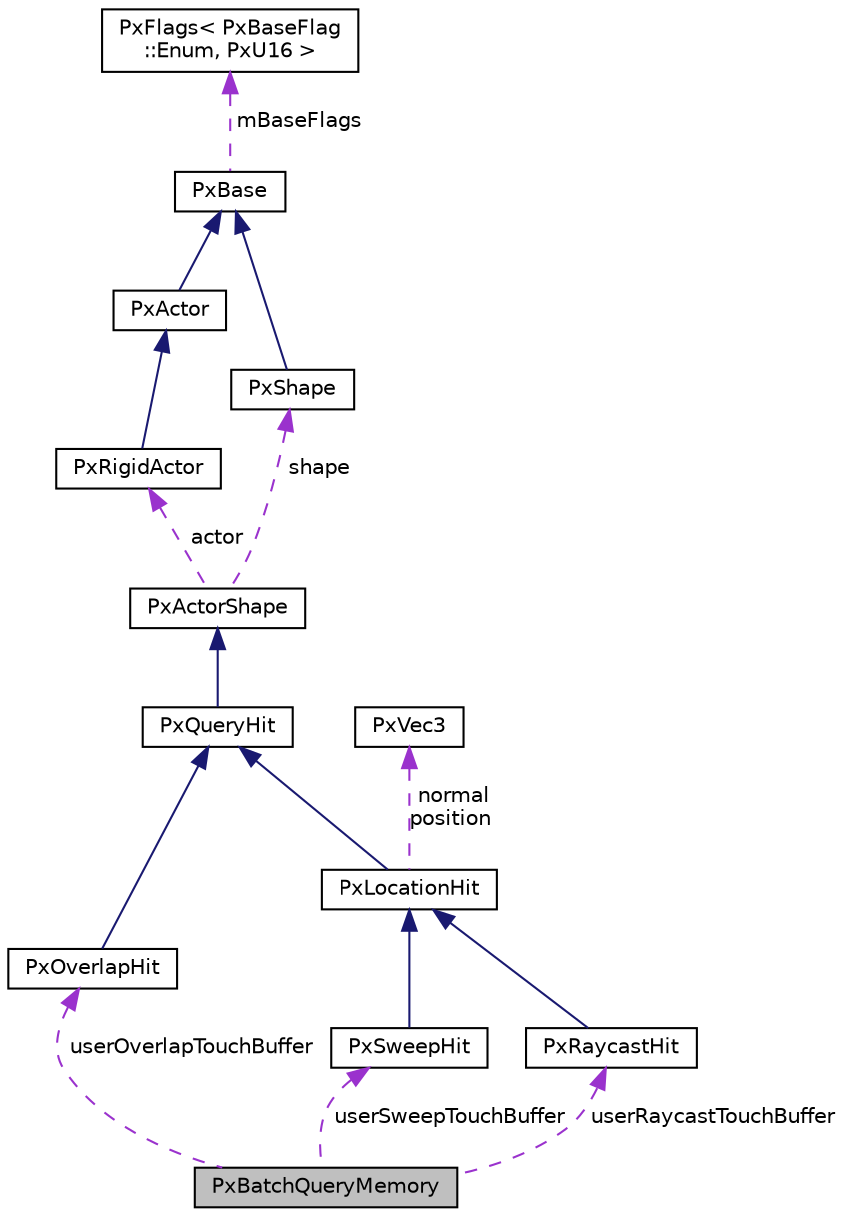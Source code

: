 digraph "PxBatchQueryMemory"
{
  edge [fontname="Helvetica",fontsize="10",labelfontname="Helvetica",labelfontsize="10"];
  node [fontname="Helvetica",fontsize="10",shape=record];
  Node1 [label="PxBatchQueryMemory",height=0.2,width=0.4,color="black", fillcolor="grey75", style="filled", fontcolor="black"];
  Node2 -> Node1 [dir="back",color="darkorchid3",fontsize="10",style="dashed",label=" userRaycastTouchBuffer" ,fontname="Helvetica"];
  Node2 [label="PxRaycastHit",height=0.2,width=0.4,color="black", fillcolor="white", style="filled",URL="$structPxRaycastHit.html",tooltip="Stores results of raycast queries. "];
  Node3 -> Node2 [dir="back",color="midnightblue",fontsize="10",style="solid",fontname="Helvetica"];
  Node3 [label="PxLocationHit",height=0.2,width=0.4,color="black", fillcolor="white", style="filled",URL="$structPxLocationHit.html",tooltip="Scene query hit information for raycasts and sweeps returning hit position and normal information..."];
  Node4 -> Node3 [dir="back",color="midnightblue",fontsize="10",style="solid",fontname="Helvetica"];
  Node4 [label="PxQueryHit",height=0.2,width=0.4,color="black", fillcolor="white", style="filled",URL="$structPxQueryHit.html",tooltip="Scene query hit information. "];
  Node5 -> Node4 [dir="back",color="midnightblue",fontsize="10",style="solid",fontname="Helvetica"];
  Node5 [label="PxActorShape",height=0.2,width=0.4,color="black", fillcolor="white", style="filled",URL="$structPxActorShape.html",tooltip="collection of set bits defined in PxHitFlag. "];
  Node6 -> Node5 [dir="back",color="darkorchid3",fontsize="10",style="dashed",label=" actor" ,fontname="Helvetica"];
  Node6 [label="PxRigidActor",height=0.2,width=0.4,color="black", fillcolor="white", style="filled",URL="$classPxRigidActor.html",tooltip="PxRigidActor represents a base class shared between dynamic and static rigid bodies in the physics SD..."];
  Node7 -> Node6 [dir="back",color="midnightblue",fontsize="10",style="solid",fontname="Helvetica"];
  Node7 [label="PxActor",height=0.2,width=0.4,color="black", fillcolor="white", style="filled",URL="$classPxActor.html",tooltip="PxActor is the base class for the main simulation objects in the physics SDK. "];
  Node8 -> Node7 [dir="back",color="midnightblue",fontsize="10",style="solid",fontname="Helvetica"];
  Node8 [label="PxBase",height=0.2,width=0.4,color="black", fillcolor="white", style="filled",URL="$classPxBase.html",tooltip="Base class for objects that can be members of a PxCollection. "];
  Node9 -> Node8 [dir="back",color="darkorchid3",fontsize="10",style="dashed",label=" mBaseFlags" ,fontname="Helvetica"];
  Node9 [label="PxFlags\< PxBaseFlag\l::Enum, PxU16 \>",height=0.2,width=0.4,color="black", fillcolor="white", style="filled",URL="$classPxFlags.html"];
  Node10 -> Node5 [dir="back",color="darkorchid3",fontsize="10",style="dashed",label=" shape" ,fontname="Helvetica"];
  Node10 [label="PxShape",height=0.2,width=0.4,color="black", fillcolor="white", style="filled",URL="$classPxShape.html",tooltip="Abstract class for collision shapes. "];
  Node8 -> Node10 [dir="back",color="midnightblue",fontsize="10",style="solid",fontname="Helvetica"];
  Node11 -> Node3 [dir="back",color="darkorchid3",fontsize="10",style="dashed",label=" normal\nposition" ,fontname="Helvetica"];
  Node11 [label="PxVec3",height=0.2,width=0.4,color="black", fillcolor="white", style="filled",URL="$classPxVec3.html",tooltip="3 Element vector class. "];
  Node12 -> Node1 [dir="back",color="darkorchid3",fontsize="10",style="dashed",label=" userSweepTouchBuffer" ,fontname="Helvetica"];
  Node12 [label="PxSweepHit",height=0.2,width=0.4,color="black", fillcolor="white", style="filled",URL="$structPxSweepHit.html",tooltip="Stores results of sweep queries. "];
  Node3 -> Node12 [dir="back",color="midnightblue",fontsize="10",style="solid",fontname="Helvetica"];
  Node13 -> Node1 [dir="back",color="darkorchid3",fontsize="10",style="dashed",label=" userOverlapTouchBuffer" ,fontname="Helvetica"];
  Node13 [label="PxOverlapHit",height=0.2,width=0.4,color="black", fillcolor="white", style="filled",URL="$structPxOverlapHit.html",tooltip="Stores results of overlap queries. "];
  Node4 -> Node13 [dir="back",color="midnightblue",fontsize="10",style="solid",fontname="Helvetica"];
}
